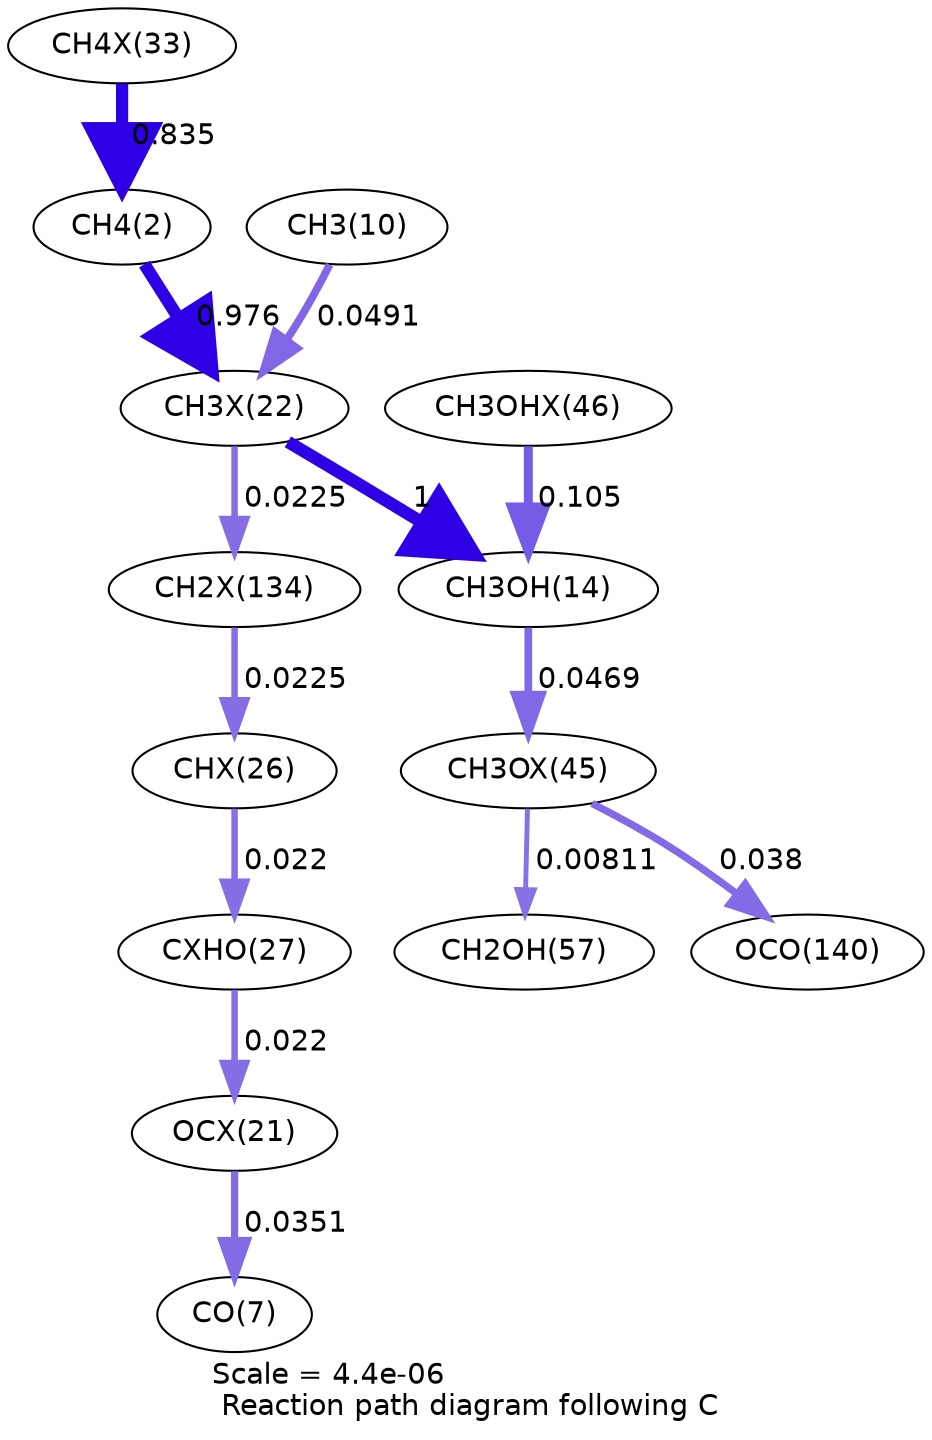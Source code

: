 digraph reaction_paths {
center=1;
s41 -> s4[fontname="Helvetica", penwidth=5.86, arrowsize=2.93, color="0.7, 1.33, 0.9"
, label=" 0.835"];
s4 -> s36[fontname="Helvetica", penwidth=5.98, arrowsize=2.99, color="0.7, 1.48, 0.9"
, label=" 0.976"];
s12 -> s36[fontname="Helvetica", penwidth=3.73, arrowsize=1.86, color="0.7, 0.549, 0.9"
, label=" 0.0491"];
s36 -> s16[fontname="Helvetica", penwidth=6, arrowsize=3, color="0.7, 1.5, 0.9"
, label=" 1"];
s36 -> s52[fontname="Helvetica", penwidth=3.14, arrowsize=1.57, color="0.7, 0.523, 0.9"
, label=" 0.0225"];
s50 -> s16[fontname="Helvetica", penwidth=4.3, arrowsize=2.15, color="0.7, 0.605, 0.9"
, label=" 0.105"];
s16 -> s49[fontname="Helvetica", penwidth=3.69, arrowsize=1.84, color="0.7, 0.547, 0.9"
, label=" 0.0469"];
s52 -> s39[fontname="Helvetica", penwidth=3.14, arrowsize=1.57, color="0.7, 0.523, 0.9"
, label=" 0.0225"];
s39 -> s40[fontname="Helvetica", penwidth=3.12, arrowsize=1.56, color="0.7, 0.522, 0.9"
, label=" 0.022"];
s49 -> s25[fontname="Helvetica", penwidth=3.53, arrowsize=1.77, color="0.7, 0.538, 0.9"
, label=" 0.038"];
s49 -> s22[fontname="Helvetica", penwidth=2.36, arrowsize=1.18, color="0.7, 0.508, 0.9"
, label=" 0.00811"];
s40 -> s35[fontname="Helvetica", penwidth=3.12, arrowsize=1.56, color="0.7, 0.522, 0.9"
, label=" 0.022"];
s35 -> s9[fontname="Helvetica", penwidth=3.47, arrowsize=1.74, color="0.7, 0.535, 0.9"
, label=" 0.0351"];
s4 [ fontname="Helvetica", label="CH4(2)"];
s9 [ fontname="Helvetica", label="CO(7)"];
s12 [ fontname="Helvetica", label="CH3(10)"];
s16 [ fontname="Helvetica", label="CH3OH(14)"];
s22 [ fontname="Helvetica", label="CH2OH(57)"];
s25 [ fontname="Helvetica", label="OCO(140)"];
s35 [ fontname="Helvetica", label="OCX(21)"];
s36 [ fontname="Helvetica", label="CH3X(22)"];
s39 [ fontname="Helvetica", label="CHX(26)"];
s40 [ fontname="Helvetica", label="CXHO(27)"];
s41 [ fontname="Helvetica", label="CH4X(33)"];
s49 [ fontname="Helvetica", label="CH3OX(45)"];
s50 [ fontname="Helvetica", label="CH3OHX(46)"];
s52 [ fontname="Helvetica", label="CH2X(134)"];
 label = "Scale = 4.4e-06\l Reaction path diagram following C";
 fontname = "Helvetica";
}
